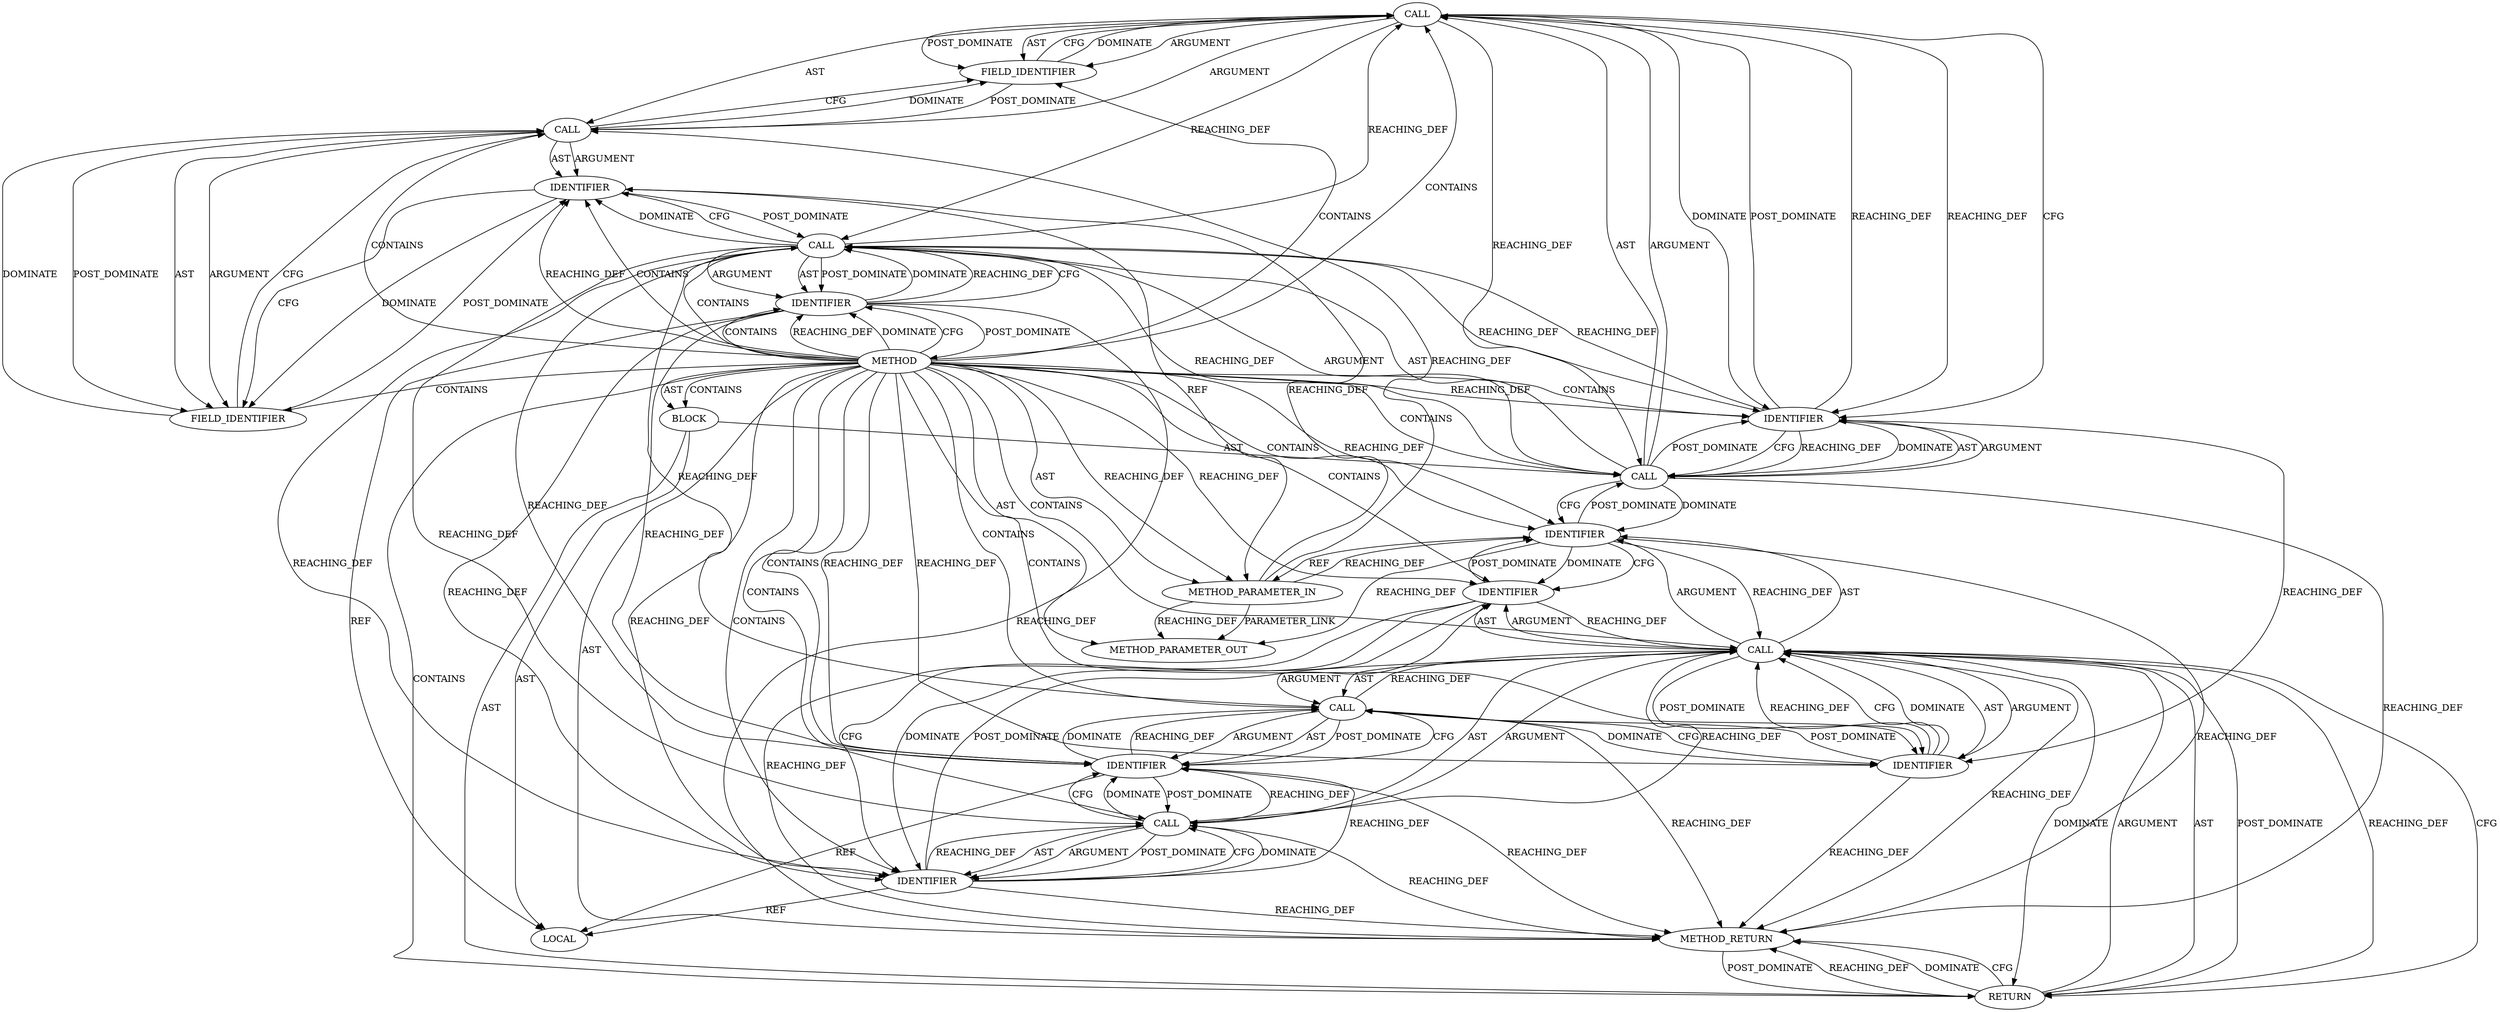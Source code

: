 digraph {
  3234 [label=CALL ORDER=2 ARGUMENT_INDEX=2 CODE="con->v2.in_buf" COLUMN_NUMBER=19 METHOD_FULL_NAME="<operator>.fieldAccess" LINE_NUMBER=1009 TYPE_FULL_NAME="<empty>" DISPATCH_TYPE="STATIC_DISPATCH" SIGNATURE="" NAME="<operator>.fieldAccess"]
  3246 [label=CALL ORDER=4 ARGUMENT_INDEX=4 CODE="&sg" COLUMN_NUMBER=36 METHOD_FULL_NAME="<operator>.addressOf" LINE_NUMBER=1010 TYPE_FULL_NAME="<empty>" DISPATCH_TYPE="STATIC_DISPATCH" SIGNATURE="" NAME="<operator>.addressOf"]
  3244 [label=CALL ORDER=3 ARGUMENT_INDEX=3 CODE="&sg" COLUMN_NUMBER=31 METHOD_FULL_NAME="<operator>.addressOf" LINE_NUMBER=1010 TYPE_FULL_NAME="<empty>" DISPATCH_TYPE="STATIC_DISPATCH" SIGNATURE="" NAME="<operator>.addressOf"]
  3240 [label=RETURN ORDER=3 ARGUMENT_INDEX=-1 CODE="return gcm_crypt(con, false, &sg, &sg, CEPH_PREAMBLE_SECURE_LEN);" COLUMN_NUMBER=2 LINE_NUMBER=1010]
  3248 [label=IDENTIFIER ORDER=5 ARGUMENT_INDEX=5 CODE="CEPH_PREAMBLE_SECURE_LEN" COLUMN_NUMBER=41 LINE_NUMBER=1010 TYPE_FULL_NAME="ANY" NAME="CEPH_PREAMBLE_SECURE_LEN"]
  3243 [label=IDENTIFIER ORDER=2 ARGUMENT_INDEX=2 CODE="false" COLUMN_NUMBER=24 LINE_NUMBER=1010 TYPE_FULL_NAME="ANY" NAME="false"]
  3227 [label=METHOD COLUMN_NUMBER=1 LINE_NUMBER=1005 COLUMN_NUMBER_END=1 IS_EXTERNAL=false SIGNATURE="int decrypt_preamble (ceph_connection*)" NAME="decrypt_preamble" AST_PARENT_TYPE="TYPE_DECL" AST_PARENT_FULL_NAME="messenger_v2.c:<global>" ORDER=54 CODE="static int decrypt_preamble(struct ceph_connection *con)
{
	struct scatterlist sg;

	sg_init_one(&sg, con->v2.in_buf, CEPH_PREAMBLE_SECURE_LEN);
	return gcm_crypt(con, false, &sg, &sg, CEPH_PREAMBLE_SECURE_LEN);
}" FULL_NAME="decrypt_preamble" LINE_NUMBER_END=1011 FILENAME="messenger_v2.c"]
  3236 [label=IDENTIFIER ORDER=1 ARGUMENT_INDEX=1 CODE="con" COLUMN_NUMBER=19 LINE_NUMBER=1009 TYPE_FULL_NAME="ceph_connection*" NAME="con"]
  3230 [label=LOCAL ORDER=1 CODE="struct scatterlist sg" COLUMN_NUMBER=21 LINE_NUMBER=1007 TYPE_FULL_NAME="scatterlist" NAME="sg"]
  3238 [label=FIELD_IDENTIFIER ORDER=2 ARGUMENT_INDEX=2 CODE="in_buf" COLUMN_NUMBER=19 LINE_NUMBER=1009 CANONICAL_NAME="in_buf"]
  3241 [label=CALL ORDER=1 ARGUMENT_INDEX=-1 CODE="gcm_crypt(con, false, &sg, &sg, CEPH_PREAMBLE_SECURE_LEN)" COLUMN_NUMBER=9 METHOD_FULL_NAME="gcm_crypt" LINE_NUMBER=1010 TYPE_FULL_NAME="<empty>" DISPATCH_TYPE="STATIC_DISPATCH" SIGNATURE="" NAME="gcm_crypt"]
  3245 [label=IDENTIFIER ORDER=1 ARGUMENT_INDEX=1 CODE="sg" COLUMN_NUMBER=32 LINE_NUMBER=1010 TYPE_FULL_NAME="scatterlist" NAME="sg"]
  3231 [label=CALL ORDER=2 ARGUMENT_INDEX=-1 CODE="sg_init_one(&sg, con->v2.in_buf, CEPH_PREAMBLE_SECURE_LEN)" COLUMN_NUMBER=2 METHOD_FULL_NAME="sg_init_one" LINE_NUMBER=1009 TYPE_FULL_NAME="<empty>" DISPATCH_TYPE="STATIC_DISPATCH" SIGNATURE="" NAME="sg_init_one"]
  3237 [label=FIELD_IDENTIFIER ORDER=2 ARGUMENT_INDEX=2 CODE="v2" COLUMN_NUMBER=19 LINE_NUMBER=1009 CANONICAL_NAME="v2"]
  3235 [label=CALL ORDER=1 ARGUMENT_INDEX=1 CODE="con->v2" COLUMN_NUMBER=19 METHOD_FULL_NAME="<operator>.indirectFieldAccess" LINE_NUMBER=1009 TYPE_FULL_NAME="<empty>" DISPATCH_TYPE="STATIC_DISPATCH" SIGNATURE="" NAME="<operator>.indirectFieldAccess"]
  3247 [label=IDENTIFIER ORDER=1 ARGUMENT_INDEX=1 CODE="sg" COLUMN_NUMBER=37 LINE_NUMBER=1010 TYPE_FULL_NAME="scatterlist" NAME="sg"]
  3233 [label=IDENTIFIER ORDER=1 ARGUMENT_INDEX=1 CODE="sg" COLUMN_NUMBER=15 LINE_NUMBER=1009 TYPE_FULL_NAME="scatterlist" NAME="sg"]
  3249 [label=METHOD_RETURN ORDER=3 CODE="RET" COLUMN_NUMBER=1 LINE_NUMBER=1005 TYPE_FULL_NAME="int" EVALUATION_STRATEGY="BY_VALUE"]
  13108 [label=METHOD_PARAMETER_OUT ORDER=1 CODE="struct ceph_connection *con" IS_VARIADIC=false COLUMN_NUMBER=29 LINE_NUMBER=1005 TYPE_FULL_NAME="ceph_connection*" EVALUATION_STRATEGY="BY_VALUE" INDEX=1 NAME="con"]
  3229 [label=BLOCK ORDER=2 ARGUMENT_INDEX=-1 CODE="{
	struct scatterlist sg;

	sg_init_one(&sg, con->v2.in_buf, CEPH_PREAMBLE_SECURE_LEN);
	return gcm_crypt(con, false, &sg, &sg, CEPH_PREAMBLE_SECURE_LEN);
}" COLUMN_NUMBER=1 LINE_NUMBER=1006 TYPE_FULL_NAME="void"]
  3239 [label=IDENTIFIER ORDER=3 ARGUMENT_INDEX=3 CODE="CEPH_PREAMBLE_SECURE_LEN" COLUMN_NUMBER=35 LINE_NUMBER=1009 TYPE_FULL_NAME="ANY" NAME="CEPH_PREAMBLE_SECURE_LEN"]
  3232 [label=CALL ORDER=1 ARGUMENT_INDEX=1 CODE="&sg" COLUMN_NUMBER=14 METHOD_FULL_NAME="<operator>.addressOf" LINE_NUMBER=1009 TYPE_FULL_NAME="<empty>" DISPATCH_TYPE="STATIC_DISPATCH" SIGNATURE="" NAME="<operator>.addressOf"]
  3242 [label=IDENTIFIER ORDER=1 ARGUMENT_INDEX=1 CODE="con" COLUMN_NUMBER=19 LINE_NUMBER=1010 TYPE_FULL_NAME="ceph_connection*" NAME="con"]
  3228 [label=METHOD_PARAMETER_IN ORDER=1 CODE="struct ceph_connection *con" IS_VARIADIC=false COLUMN_NUMBER=29 LINE_NUMBER=1005 TYPE_FULL_NAME="ceph_connection*" EVALUATION_STRATEGY="BY_VALUE" INDEX=1 NAME="con"]
  3243 -> 3249 [label=REACHING_DEF VARIABLE="false"]
  3231 -> 3234 [label=AST ]
  3227 -> 3237 [label=CONTAINS ]
  3234 -> 3238 [label=ARGUMENT ]
  3231 -> 3234 [label=ARGUMENT ]
  3235 -> 3236 [label=ARGUMENT ]
  3227 -> 3233 [label=CONTAINS ]
  3227 -> 3243 [label=CONTAINS ]
  3241 -> 3248 [label=POST_DOMINATE ]
  3231 -> 3242 [label=DOMINATE ]
  3235 -> 3237 [label=POST_DOMINATE ]
  3232 -> 3233 [label=POST_DOMINATE ]
  3245 -> 3230 [label=REF ]
  3234 -> 3239 [label=REACHING_DEF VARIABLE="con->v2.in_buf"]
  3227 -> 3241 [label=CONTAINS ]
  3238 -> 3234 [label=CFG ]
  3227 -> 3239 [label=REACHING_DEF VARIABLE=""]
  3236 -> 3228 [label=REF ]
  3241 -> 3248 [label=AST ]
  3239 -> 3231 [label=DOMINATE ]
  3237 -> 3235 [label=CFG ]
  3234 -> 3238 [label=POST_DOMINATE ]
  3236 -> 3237 [label=CFG ]
  3232 -> 3245 [label=REACHING_DEF VARIABLE="&sg"]
  3227 -> 3246 [label=CONTAINS ]
  3242 -> 3241 [label=REACHING_DEF VARIABLE="con"]
  3246 -> 3248 [label=DOMINATE ]
  3235 -> 3236 [label=AST ]
  3244 -> 3247 [label=REACHING_DEF VARIABLE="&sg"]
  3227 -> 3242 [label=REACHING_DEF VARIABLE=""]
  3235 -> 3238 [label=CFG ]
  3244 -> 3247 [label=CFG ]
  3239 -> 3232 [label=REACHING_DEF VARIABLE="CEPH_PREAMBLE_SECURE_LEN"]
  3244 -> 3249 [label=REACHING_DEF VARIABLE="&sg"]
  3249 -> 3240 [label=POST_DOMINATE ]
  3240 -> 3249 [label=REACHING_DEF VARIABLE="<RET>"]
  3234 -> 3239 [label=CFG ]
  3245 -> 3244 [label=CFG ]
  3227 -> 3238 [label=CONTAINS ]
  3247 -> 3249 [label=REACHING_DEF VARIABLE="sg"]
  3237 -> 3236 [label=POST_DOMINATE ]
  3231 -> 3239 [label=AST ]
  3239 -> 3231 [label=CFG ]
  3231 -> 3249 [label=REACHING_DEF VARIABLE="sg_init_one(&sg, con->v2.in_buf, CEPH_PREAMBLE_SECURE_LEN)"]
  3227 -> 3245 [label=REACHING_DEF VARIABLE=""]
  3242 -> 3228 [label=REF ]
  3236 -> 3237 [label=DOMINATE ]
  3242 -> 3249 [label=REACHING_DEF VARIABLE="con"]
  3229 -> 3240 [label=AST ]
  3246 -> 3241 [label=REACHING_DEF VARIABLE="&sg"]
  3242 -> 3243 [label=CFG ]
  3227 -> 3242 [label=CONTAINS ]
  3239 -> 3234 [label=POST_DOMINATE ]
  3232 -> 3233 [label=ARGUMENT ]
  3245 -> 3243 [label=POST_DOMINATE ]
  3243 -> 3245 [label=CFG ]
  3234 -> 3239 [label=DOMINATE ]
  3248 -> 3246 [label=POST_DOMINATE ]
  3239 -> 3248 [label=REACHING_DEF VARIABLE="CEPH_PREAMBLE_SECURE_LEN"]
  3232 -> 3231 [label=REACHING_DEF VARIABLE="&sg"]
  3241 -> 3244 [label=AST ]
  3240 -> 3249 [label=DOMINATE ]
  3247 -> 3244 [label=POST_DOMINATE ]
  3235 -> 3238 [label=DOMINATE ]
  3227 -> 3249 [label=AST ]
  3234 -> 3231 [label=REACHING_DEF VARIABLE="con->v2.in_buf"]
  3232 -> 3233 [label=AST ]
  3227 -> 3229 [label=CONTAINS ]
  3248 -> 3249 [label=REACHING_DEF VARIABLE="CEPH_PREAMBLE_SECURE_LEN"]
  3244 -> 3245 [label=AST ]
  3227 -> 3233 [label=REACHING_DEF VARIABLE=""]
  3227 -> 3228 [label=AST ]
  3227 -> 3239 [label=CONTAINS ]
  3241 -> 3246 [label=ARGUMENT ]
  3240 -> 3241 [label=ARGUMENT ]
  3242 -> 3243 [label=DOMINATE ]
  3244 -> 3247 [label=DOMINATE ]
  3244 -> 3245 [label=ARGUMENT ]
  3245 -> 3249 [label=REACHING_DEF VARIABLE="sg"]
  3246 -> 3247 [label=ARGUMENT ]
  3232 -> 3244 [label=REACHING_DEF VARIABLE="&sg"]
  3233 -> 3232 [label=DOMINATE ]
  3235 -> 3237 [label=ARGUMENT ]
  3229 -> 3230 [label=AST ]
  3234 -> 3235 [label=ARGUMENT ]
  3246 -> 3249 [label=REACHING_DEF VARIABLE="&sg"]
  3247 -> 3246 [label=CFG ]
  3241 -> 3244 [label=ARGUMENT ]
  3240 -> 3249 [label=CFG ]
  3241 -> 3240 [label=DOMINATE ]
  3231 -> 3239 [label=ARGUMENT ]
  3227 -> 3234 [label=CONTAINS ]
  3236 -> 3232 [label=POST_DOMINATE ]
  3247 -> 3230 [label=REF ]
  3234 -> 3232 [label=REACHING_DEF VARIABLE="con->v2.in_buf"]
  3227 -> 3229 [label=AST ]
  3227 -> 3245 [label=CONTAINS ]
  3233 -> 3245 [label=REACHING_DEF VARIABLE="sg"]
  3227 -> 3248 [label=CONTAINS ]
  3238 -> 3234 [label=DOMINATE ]
  3232 -> 3239 [label=REACHING_DEF VARIABLE="&sg"]
  3233 -> 3230 [label=REF ]
  3246 -> 3247 [label=AST ]
  3228 -> 3235 [label=REACHING_DEF VARIABLE="con"]
  3232 -> 3246 [label=REACHING_DEF VARIABLE="&sg"]
  3227 -> 3232 [label=CONTAINS ]
  3234 -> 3238 [label=AST ]
  3244 -> 3241 [label=REACHING_DEF VARIABLE="&sg"]
  3235 -> 3237 [label=AST ]
  3227 -> 3233 [label=DOMINATE ]
  3233 -> 3227 [label=POST_DOMINATE ]
  3229 -> 3231 [label=AST ]
  3240 -> 3241 [label=AST ]
  3227 -> 3228 [label=REACHING_DEF VARIABLE=""]
  3245 -> 3244 [label=DOMINATE ]
  3238 -> 3235 [label=POST_DOMINATE ]
  3232 -> 3236 [label=DOMINATE ]
  3241 -> 3240 [label=REACHING_DEF VARIABLE="gcm_crypt(con, false, &sg, &sg, CEPH_PREAMBLE_SECURE_LEN)"]
  3247 -> 3246 [label=DOMINATE ]
  3237 -> 3235 [label=DOMINATE ]
  3233 -> 3232 [label=REACHING_DEF VARIABLE="sg"]
  3233 -> 3247 [label=REACHING_DEF VARIABLE="sg"]
  3241 -> 3246 [label=AST ]
  3241 -> 3240 [label=CFG ]
  3242 -> 13108 [label=REACHING_DEF VARIABLE="con"]
  3239 -> 3234 [label=REACHING_DEF VARIABLE="CEPH_PREAMBLE_SECURE_LEN"]
  3231 -> 3232 [label=ARGUMENT ]
  3248 -> 3241 [label=REACHING_DEF VARIABLE="CEPH_PREAMBLE_SECURE_LEN"]
  3234 -> 3235 [label=AST ]
  3241 -> 3243 [label=AST ]
  3227 -> 3248 [label=REACHING_DEF VARIABLE=""]
  3228 -> 3236 [label=REACHING_DEF VARIABLE="con"]
  3232 -> 3234 [label=REACHING_DEF VARIABLE="&sg"]
  3227 -> 3240 [label=CONTAINS ]
  3233 -> 3232 [label=CFG ]
  3227 -> 3243 [label=REACHING_DEF VARIABLE=""]
  3233 -> 3249 [label=REACHING_DEF VARIABLE="sg"]
  3245 -> 3247 [label=REACHING_DEF VARIABLE="sg"]
  3239 -> 3231 [label=REACHING_DEF VARIABLE="CEPH_PREAMBLE_SECURE_LEN"]
  3227 -> 13108 [label=AST ]
  3227 -> 3244 [label=CONTAINS ]
  3228 -> 13108 [label=REACHING_DEF VARIABLE="con"]
  3227 -> 3235 [label=CONTAINS ]
  3241 -> 3243 [label=ARGUMENT ]
  3227 -> 3236 [label=CONTAINS ]
  3242 -> 3231 [label=POST_DOMINATE ]
  3232 -> 3247 [label=REACHING_DEF VARIABLE="&sg"]
  3227 -> 3233 [label=CFG ]
  3247 -> 3246 [label=REACHING_DEF VARIABLE="sg"]
  3227 -> 3231 [label=CONTAINS ]
  3241 -> 3248 [label=ARGUMENT ]
  3227 -> 3247 [label=REACHING_DEF VARIABLE=""]
  3241 -> 3242 [label=AST ]
  3241 -> 3242 [label=ARGUMENT ]
  3244 -> 3245 [label=POST_DOMINATE ]
  3240 -> 3241 [label=POST_DOMINATE ]
  3228 -> 13108 [label=PARAMETER_LINK ]
  3245 -> 3244 [label=REACHING_DEF VARIABLE="sg"]
  3241 -> 3249 [label=REACHING_DEF VARIABLE="gcm_crypt(con, false, &sg, &sg, CEPH_PREAMBLE_SECURE_LEN)"]
  3227 -> 3247 [label=CONTAINS ]
  3227 -> 3236 [label=REACHING_DEF VARIABLE=""]
  3231 -> 3232 [label=AST ]
  3248 -> 3241 [label=CFG ]
  3243 -> 3242 [label=POST_DOMINATE ]
  3232 -> 3236 [label=CFG ]
  3246 -> 3247 [label=POST_DOMINATE ]
  3231 -> 3242 [label=CFG ]
  3243 -> 3241 [label=REACHING_DEF VARIABLE="false"]
  3231 -> 3239 [label=POST_DOMINATE ]
  3228 -> 3242 [label=REACHING_DEF VARIABLE="con"]
  3246 -> 3248 [label=CFG ]
  3243 -> 3245 [label=DOMINATE ]
  3248 -> 3241 [label=DOMINATE ]
}
